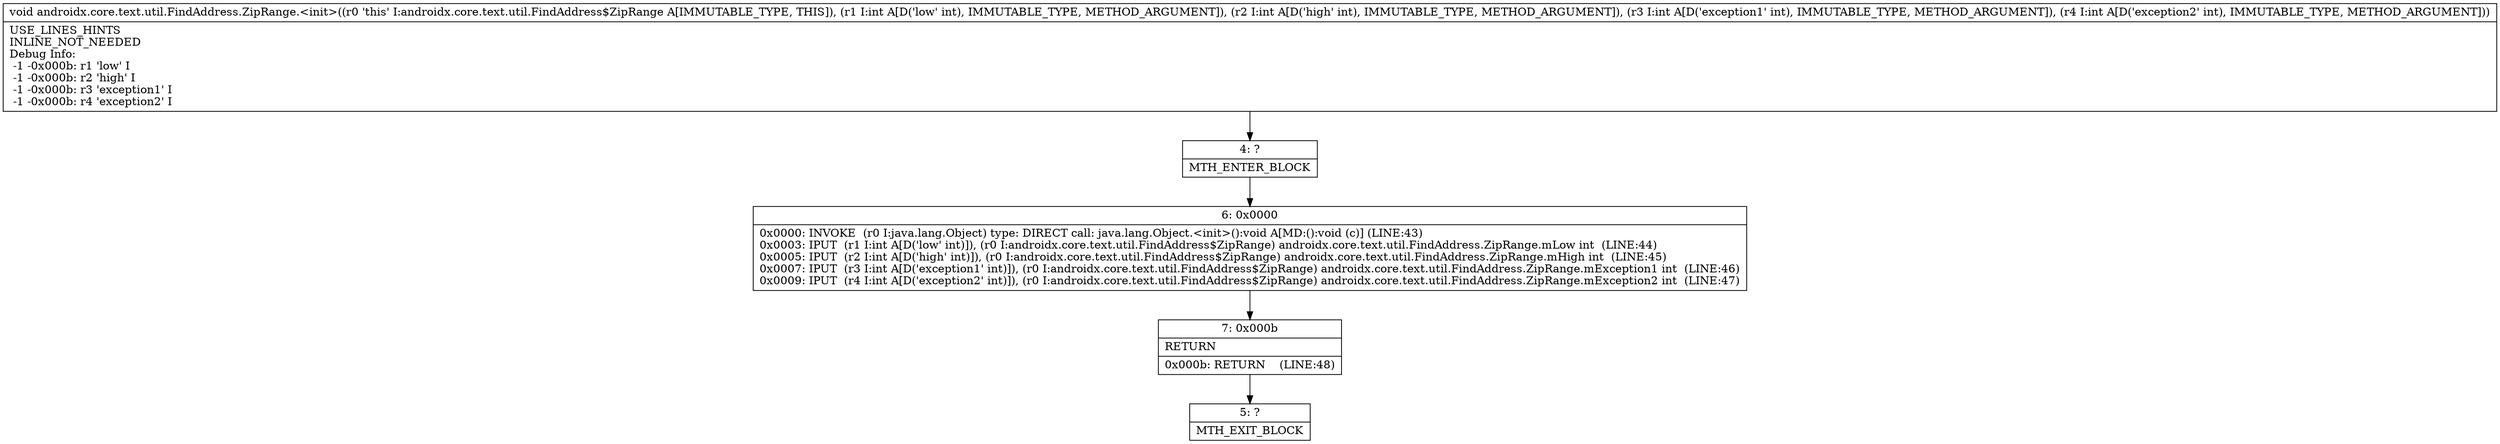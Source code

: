 digraph "CFG forandroidx.core.text.util.FindAddress.ZipRange.\<init\>(IIII)V" {
Node_4 [shape=record,label="{4\:\ ?|MTH_ENTER_BLOCK\l}"];
Node_6 [shape=record,label="{6\:\ 0x0000|0x0000: INVOKE  (r0 I:java.lang.Object) type: DIRECT call: java.lang.Object.\<init\>():void A[MD:():void (c)] (LINE:43)\l0x0003: IPUT  (r1 I:int A[D('low' int)]), (r0 I:androidx.core.text.util.FindAddress$ZipRange) androidx.core.text.util.FindAddress.ZipRange.mLow int  (LINE:44)\l0x0005: IPUT  (r2 I:int A[D('high' int)]), (r0 I:androidx.core.text.util.FindAddress$ZipRange) androidx.core.text.util.FindAddress.ZipRange.mHigh int  (LINE:45)\l0x0007: IPUT  (r3 I:int A[D('exception1' int)]), (r0 I:androidx.core.text.util.FindAddress$ZipRange) androidx.core.text.util.FindAddress.ZipRange.mException1 int  (LINE:46)\l0x0009: IPUT  (r4 I:int A[D('exception2' int)]), (r0 I:androidx.core.text.util.FindAddress$ZipRange) androidx.core.text.util.FindAddress.ZipRange.mException2 int  (LINE:47)\l}"];
Node_7 [shape=record,label="{7\:\ 0x000b|RETURN\l|0x000b: RETURN    (LINE:48)\l}"];
Node_5 [shape=record,label="{5\:\ ?|MTH_EXIT_BLOCK\l}"];
MethodNode[shape=record,label="{void androidx.core.text.util.FindAddress.ZipRange.\<init\>((r0 'this' I:androidx.core.text.util.FindAddress$ZipRange A[IMMUTABLE_TYPE, THIS]), (r1 I:int A[D('low' int), IMMUTABLE_TYPE, METHOD_ARGUMENT]), (r2 I:int A[D('high' int), IMMUTABLE_TYPE, METHOD_ARGUMENT]), (r3 I:int A[D('exception1' int), IMMUTABLE_TYPE, METHOD_ARGUMENT]), (r4 I:int A[D('exception2' int), IMMUTABLE_TYPE, METHOD_ARGUMENT]))  | USE_LINES_HINTS\lINLINE_NOT_NEEDED\lDebug Info:\l  \-1 \-0x000b: r1 'low' I\l  \-1 \-0x000b: r2 'high' I\l  \-1 \-0x000b: r3 'exception1' I\l  \-1 \-0x000b: r4 'exception2' I\l}"];
MethodNode -> Node_4;Node_4 -> Node_6;
Node_6 -> Node_7;
Node_7 -> Node_5;
}

